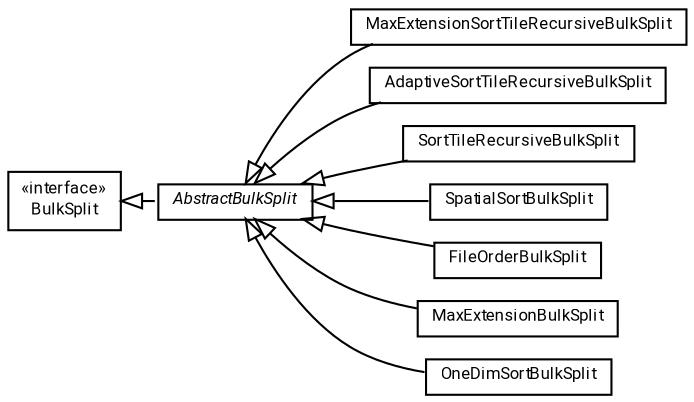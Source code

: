 #!/usr/local/bin/dot
#
# Class diagram 
# Generated by UMLGraph version R5_7_2-60-g0e99a6 (http://www.spinellis.gr/umlgraph/)
#

digraph G {
	graph [fontnames="svg"]
	edge [fontname="Roboto",fontsize=7,labelfontname="Roboto",labelfontsize=7,color="black"];
	node [fontname="Roboto",fontcolor="black",fontsize=8,shape=plaintext,margin=0,width=0,height=0];
	nodesep=0.15;
	ranksep=0.25;
	rankdir=LR;
	// de.lmu.ifi.dbs.elki.index.tree.spatial.rstarvariants.strategies.bulk.AbstractBulkSplit
	c696314 [label=<<table title="de.lmu.ifi.dbs.elki.index.tree.spatial.rstarvariants.strategies.bulk.AbstractBulkSplit" border="0" cellborder="1" cellspacing="0" cellpadding="2" href="AbstractBulkSplit.html" target="_parent">
		<tr><td><table border="0" cellspacing="0" cellpadding="1">
		<tr><td align="center" balign="center"> <font face="Roboto"><i>AbstractBulkSplit</i></font> </td></tr>
		</table></td></tr>
		</table>>, URL="AbstractBulkSplit.html"];
	// de.lmu.ifi.dbs.elki.index.tree.spatial.rstarvariants.strategies.bulk.BulkSplit
	c696315 [label=<<table title="de.lmu.ifi.dbs.elki.index.tree.spatial.rstarvariants.strategies.bulk.BulkSplit" border="0" cellborder="1" cellspacing="0" cellpadding="2" href="BulkSplit.html" target="_parent">
		<tr><td><table border="0" cellspacing="0" cellpadding="1">
		<tr><td align="center" balign="center"> &#171;interface&#187; </td></tr>
		<tr><td align="center" balign="center"> <font face="Roboto">BulkSplit</font> </td></tr>
		</table></td></tr>
		</table>>, URL="BulkSplit.html"];
	// de.lmu.ifi.dbs.elki.index.tree.spatial.rstarvariants.strategies.bulk.MaxExtensionSortTileRecursiveBulkSplit
	c696316 [label=<<table title="de.lmu.ifi.dbs.elki.index.tree.spatial.rstarvariants.strategies.bulk.MaxExtensionSortTileRecursiveBulkSplit" border="0" cellborder="1" cellspacing="0" cellpadding="2" href="MaxExtensionSortTileRecursiveBulkSplit.html" target="_parent">
		<tr><td><table border="0" cellspacing="0" cellpadding="1">
		<tr><td align="center" balign="center"> <font face="Roboto">MaxExtensionSortTileRecursiveBulkSplit</font> </td></tr>
		</table></td></tr>
		</table>>, URL="MaxExtensionSortTileRecursiveBulkSplit.html"];
	// de.lmu.ifi.dbs.elki.index.tree.spatial.rstarvariants.strategies.bulk.AdaptiveSortTileRecursiveBulkSplit
	c696318 [label=<<table title="de.lmu.ifi.dbs.elki.index.tree.spatial.rstarvariants.strategies.bulk.AdaptiveSortTileRecursiveBulkSplit" border="0" cellborder="1" cellspacing="0" cellpadding="2" href="AdaptiveSortTileRecursiveBulkSplit.html" target="_parent">
		<tr><td><table border="0" cellspacing="0" cellpadding="1">
		<tr><td align="center" balign="center"> <font face="Roboto">AdaptiveSortTileRecursiveBulkSplit</font> </td></tr>
		</table></td></tr>
		</table>>, URL="AdaptiveSortTileRecursiveBulkSplit.html"];
	// de.lmu.ifi.dbs.elki.index.tree.spatial.rstarvariants.strategies.bulk.SortTileRecursiveBulkSplit
	c696320 [label=<<table title="de.lmu.ifi.dbs.elki.index.tree.spatial.rstarvariants.strategies.bulk.SortTileRecursiveBulkSplit" border="0" cellborder="1" cellspacing="0" cellpadding="2" href="SortTileRecursiveBulkSplit.html" target="_parent">
		<tr><td><table border="0" cellspacing="0" cellpadding="1">
		<tr><td align="center" balign="center"> <font face="Roboto">SortTileRecursiveBulkSplit</font> </td></tr>
		</table></td></tr>
		</table>>, URL="SortTileRecursiveBulkSplit.html"];
	// de.lmu.ifi.dbs.elki.index.tree.spatial.rstarvariants.strategies.bulk.SpatialSortBulkSplit
	c696322 [label=<<table title="de.lmu.ifi.dbs.elki.index.tree.spatial.rstarvariants.strategies.bulk.SpatialSortBulkSplit" border="0" cellborder="1" cellspacing="0" cellpadding="2" href="SpatialSortBulkSplit.html" target="_parent">
		<tr><td><table border="0" cellspacing="0" cellpadding="1">
		<tr><td align="center" balign="center"> <font face="Roboto">SpatialSortBulkSplit</font> </td></tr>
		</table></td></tr>
		</table>>, URL="SpatialSortBulkSplit.html"];
	// de.lmu.ifi.dbs.elki.index.tree.spatial.rstarvariants.strategies.bulk.FileOrderBulkSplit
	c696324 [label=<<table title="de.lmu.ifi.dbs.elki.index.tree.spatial.rstarvariants.strategies.bulk.FileOrderBulkSplit" border="0" cellborder="1" cellspacing="0" cellpadding="2" href="FileOrderBulkSplit.html" target="_parent">
		<tr><td><table border="0" cellspacing="0" cellpadding="1">
		<tr><td align="center" balign="center"> <font face="Roboto">FileOrderBulkSplit</font> </td></tr>
		</table></td></tr>
		</table>>, URL="FileOrderBulkSplit.html"];
	// de.lmu.ifi.dbs.elki.index.tree.spatial.rstarvariants.strategies.bulk.MaxExtensionBulkSplit
	c696326 [label=<<table title="de.lmu.ifi.dbs.elki.index.tree.spatial.rstarvariants.strategies.bulk.MaxExtensionBulkSplit" border="0" cellborder="1" cellspacing="0" cellpadding="2" href="MaxExtensionBulkSplit.html" target="_parent">
		<tr><td><table border="0" cellspacing="0" cellpadding="1">
		<tr><td align="center" balign="center"> <font face="Roboto">MaxExtensionBulkSplit</font> </td></tr>
		</table></td></tr>
		</table>>, URL="MaxExtensionBulkSplit.html"];
	// de.lmu.ifi.dbs.elki.index.tree.spatial.rstarvariants.strategies.bulk.OneDimSortBulkSplit
	c696328 [label=<<table title="de.lmu.ifi.dbs.elki.index.tree.spatial.rstarvariants.strategies.bulk.OneDimSortBulkSplit" border="0" cellborder="1" cellspacing="0" cellpadding="2" href="OneDimSortBulkSplit.html" target="_parent">
		<tr><td><table border="0" cellspacing="0" cellpadding="1">
		<tr><td align="center" balign="center"> <font face="Roboto">OneDimSortBulkSplit</font> </td></tr>
		</table></td></tr>
		</table>>, URL="OneDimSortBulkSplit.html"];
	// de.lmu.ifi.dbs.elki.index.tree.spatial.rstarvariants.strategies.bulk.AbstractBulkSplit implements de.lmu.ifi.dbs.elki.index.tree.spatial.rstarvariants.strategies.bulk.BulkSplit
	c696315 -> c696314 [arrowtail=empty,style=dashed,dir=back,weight=9];
	// de.lmu.ifi.dbs.elki.index.tree.spatial.rstarvariants.strategies.bulk.MaxExtensionSortTileRecursiveBulkSplit extends de.lmu.ifi.dbs.elki.index.tree.spatial.rstarvariants.strategies.bulk.AbstractBulkSplit
	c696314 -> c696316 [arrowtail=empty,dir=back,weight=10];
	// de.lmu.ifi.dbs.elki.index.tree.spatial.rstarvariants.strategies.bulk.AdaptiveSortTileRecursiveBulkSplit extends de.lmu.ifi.dbs.elki.index.tree.spatial.rstarvariants.strategies.bulk.AbstractBulkSplit
	c696314 -> c696318 [arrowtail=empty,dir=back,weight=10];
	// de.lmu.ifi.dbs.elki.index.tree.spatial.rstarvariants.strategies.bulk.SortTileRecursiveBulkSplit extends de.lmu.ifi.dbs.elki.index.tree.spatial.rstarvariants.strategies.bulk.AbstractBulkSplit
	c696314 -> c696320 [arrowtail=empty,dir=back,weight=10];
	// de.lmu.ifi.dbs.elki.index.tree.spatial.rstarvariants.strategies.bulk.SpatialSortBulkSplit extends de.lmu.ifi.dbs.elki.index.tree.spatial.rstarvariants.strategies.bulk.AbstractBulkSplit
	c696314 -> c696322 [arrowtail=empty,dir=back,weight=10];
	// de.lmu.ifi.dbs.elki.index.tree.spatial.rstarvariants.strategies.bulk.FileOrderBulkSplit extends de.lmu.ifi.dbs.elki.index.tree.spatial.rstarvariants.strategies.bulk.AbstractBulkSplit
	c696314 -> c696324 [arrowtail=empty,dir=back,weight=10];
	// de.lmu.ifi.dbs.elki.index.tree.spatial.rstarvariants.strategies.bulk.MaxExtensionBulkSplit extends de.lmu.ifi.dbs.elki.index.tree.spatial.rstarvariants.strategies.bulk.AbstractBulkSplit
	c696314 -> c696326 [arrowtail=empty,dir=back,weight=10];
	// de.lmu.ifi.dbs.elki.index.tree.spatial.rstarvariants.strategies.bulk.OneDimSortBulkSplit extends de.lmu.ifi.dbs.elki.index.tree.spatial.rstarvariants.strategies.bulk.AbstractBulkSplit
	c696314 -> c696328 [arrowtail=empty,dir=back,weight=10];
}

